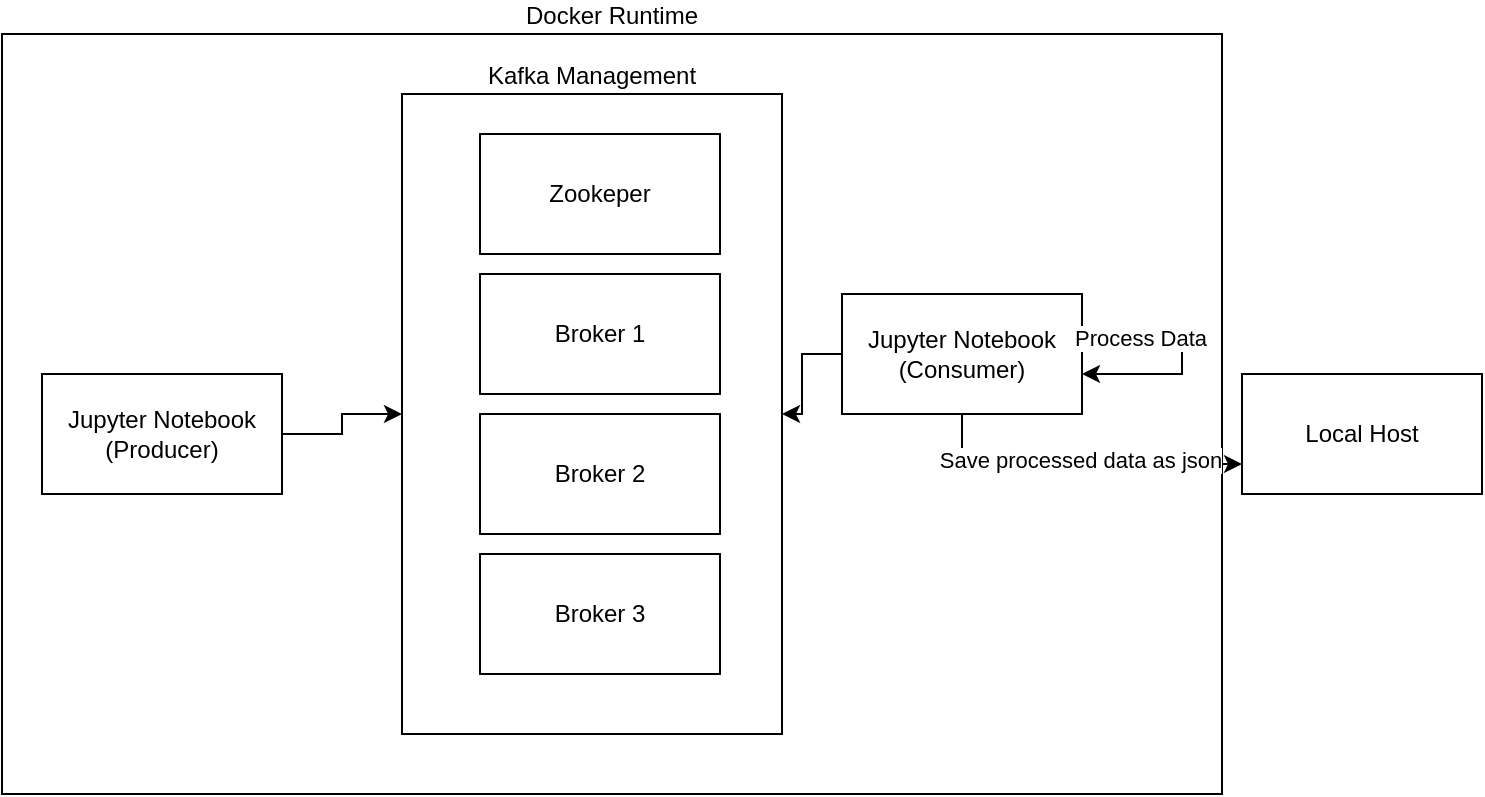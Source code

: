 <mxfile version="20.8.23" type="device"><diagram name="Page-1" id="ePCM-kP-l2TB32NzZmgK"><mxGraphModel dx="1026" dy="696" grid="1" gridSize="10" guides="1" tooltips="1" connect="1" arrows="1" fold="1" page="1" pageScale="1" pageWidth="827" pageHeight="1169" math="0" shadow="0"><root><mxCell id="0"/><mxCell id="1" parent="0"/><mxCell id="1xQiQHK0VQFJ4iEEmmTN-2" value="Docker Runtime" style="rounded=0;whiteSpace=wrap;html=1;labelPosition=center;verticalLabelPosition=top;align=center;verticalAlign=bottom;" vertex="1" parent="1"><mxGeometry x="70" y="150" width="610" height="380" as="geometry"/></mxCell><mxCell id="1xQiQHK0VQFJ4iEEmmTN-20" value="Kafka Management" style="rounded=0;whiteSpace=wrap;html=1;labelPosition=center;verticalLabelPosition=top;align=center;verticalAlign=bottom;" vertex="1" parent="1"><mxGeometry x="270" y="180" width="190" height="320" as="geometry"/></mxCell><mxCell id="1xQiQHK0VQFJ4iEEmmTN-21" style="edgeStyle=orthogonalEdgeStyle;rounded=0;orthogonalLoop=1;jettySize=auto;html=1;entryX=0;entryY=0.5;entryDx=0;entryDy=0;" edge="1" parent="1" source="1xQiQHK0VQFJ4iEEmmTN-3" target="1xQiQHK0VQFJ4iEEmmTN-20"><mxGeometry relative="1" as="geometry"/></mxCell><mxCell id="1xQiQHK0VQFJ4iEEmmTN-3" value="Jupyter Notebook (Producer)" style="rounded=0;whiteSpace=wrap;html=1;labelPosition=center;verticalLabelPosition=middle;align=center;verticalAlign=middle;" vertex="1" parent="1"><mxGeometry x="90" y="320" width="120" height="60" as="geometry"/></mxCell><mxCell id="1xQiQHK0VQFJ4iEEmmTN-15" style="edgeStyle=orthogonalEdgeStyle;rounded=0;orthogonalLoop=1;jettySize=auto;html=1;entryX=0;entryY=0.75;entryDx=0;entryDy=0;" edge="1" parent="1" source="1xQiQHK0VQFJ4iEEmmTN-4" target="1xQiQHK0VQFJ4iEEmmTN-12"><mxGeometry relative="1" as="geometry"><Array as="points"><mxPoint x="550" y="365"/></Array></mxGeometry></mxCell><mxCell id="1xQiQHK0VQFJ4iEEmmTN-16" value="Save processed data as json" style="edgeLabel;html=1;align=center;verticalAlign=middle;resizable=0;points=[];" vertex="1" connectable="0" parent="1xQiQHK0VQFJ4iEEmmTN-15"><mxGeometry x="0.018" y="2" relative="1" as="geometry"><mxPoint as="offset"/></mxGeometry></mxCell><mxCell id="1xQiQHK0VQFJ4iEEmmTN-22" style="edgeStyle=orthogonalEdgeStyle;rounded=0;orthogonalLoop=1;jettySize=auto;html=1;" edge="1" parent="1" source="1xQiQHK0VQFJ4iEEmmTN-4" target="1xQiQHK0VQFJ4iEEmmTN-20"><mxGeometry relative="1" as="geometry"/></mxCell><mxCell id="1xQiQHK0VQFJ4iEEmmTN-4" value="Jupyter Notebook (Consumer)" style="rounded=0;whiteSpace=wrap;html=1;labelPosition=center;verticalLabelPosition=middle;align=center;verticalAlign=middle;" vertex="1" parent="1"><mxGeometry x="490" y="280" width="120" height="60" as="geometry"/></mxCell><mxCell id="1xQiQHK0VQFJ4iEEmmTN-6" value="Zookeper" style="rounded=0;whiteSpace=wrap;html=1;labelPosition=center;verticalLabelPosition=middle;align=center;verticalAlign=middle;" vertex="1" parent="1"><mxGeometry x="309" y="200" width="120" height="60" as="geometry"/></mxCell><mxCell id="1xQiQHK0VQFJ4iEEmmTN-7" value="Broker 1" style="rounded=0;whiteSpace=wrap;html=1;labelPosition=center;verticalLabelPosition=middle;align=center;verticalAlign=middle;" vertex="1" parent="1"><mxGeometry x="309" y="270" width="120" height="60" as="geometry"/></mxCell><mxCell id="1xQiQHK0VQFJ4iEEmmTN-8" value="Broker 2" style="rounded=0;whiteSpace=wrap;html=1;labelPosition=center;verticalLabelPosition=middle;align=center;verticalAlign=middle;" vertex="1" parent="1"><mxGeometry x="309" y="340" width="120" height="60" as="geometry"/></mxCell><mxCell id="1xQiQHK0VQFJ4iEEmmTN-9" value="Broker 3" style="rounded=0;whiteSpace=wrap;html=1;labelPosition=center;verticalLabelPosition=middle;align=center;verticalAlign=middle;" vertex="1" parent="1"><mxGeometry x="309" y="410" width="120" height="60" as="geometry"/></mxCell><mxCell id="1xQiQHK0VQFJ4iEEmmTN-12" value="Local Host" style="rounded=0;whiteSpace=wrap;html=1;" vertex="1" parent="1"><mxGeometry x="690" y="320" width="120" height="60" as="geometry"/></mxCell><mxCell id="1xQiQHK0VQFJ4iEEmmTN-13" style="edgeStyle=orthogonalEdgeStyle;rounded=0;orthogonalLoop=1;jettySize=auto;html=1;" edge="1" parent="1" source="1xQiQHK0VQFJ4iEEmmTN-4" target="1xQiQHK0VQFJ4iEEmmTN-4"><mxGeometry relative="1" as="geometry"><Array as="points"><mxPoint x="660" y="310"/></Array></mxGeometry></mxCell><mxCell id="1xQiQHK0VQFJ4iEEmmTN-14" value="Process Data" style="edgeLabel;html=1;align=center;verticalAlign=middle;resizable=0;points=[];" vertex="1" connectable="0" parent="1xQiQHK0VQFJ4iEEmmTN-13"><mxGeometry x="-0.517" y="-2" relative="1" as="geometry"><mxPoint as="offset"/></mxGeometry></mxCell></root></mxGraphModel></diagram></mxfile>